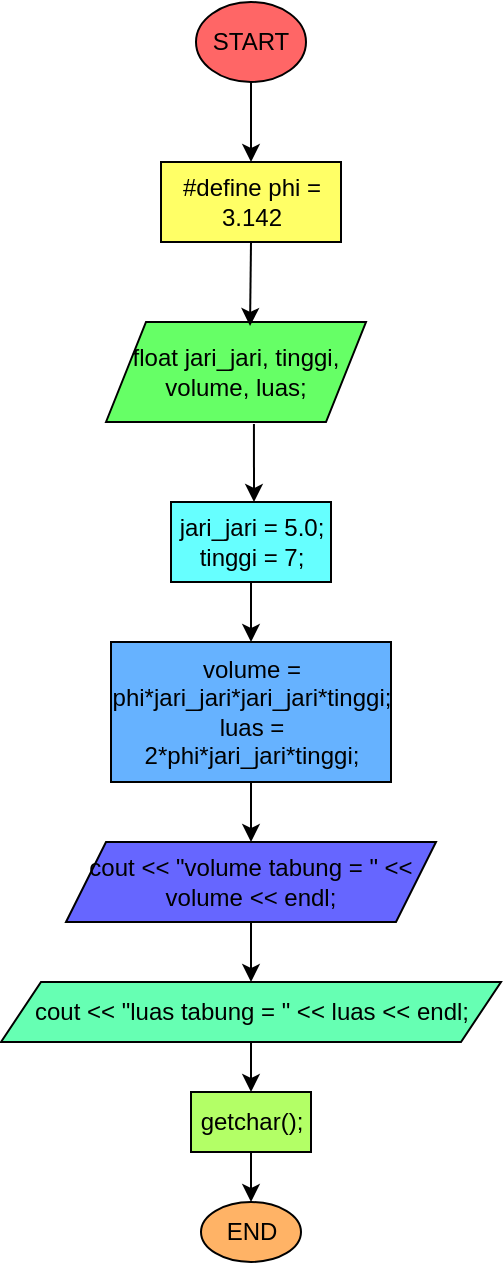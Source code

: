 <mxfile version="20.3.3" type="device"><diagram id="C5RBs43oDa-KdzZeNtuy" name="Page-1"><mxGraphModel dx="868" dy="482" grid="1" gridSize="10" guides="1" tooltips="1" connect="1" arrows="1" fold="1" page="1" pageScale="1" pageWidth="827" pageHeight="1169" math="0" shadow="0"><root><mxCell id="WIyWlLk6GJQsqaUBKTNV-0"/><mxCell id="WIyWlLk6GJQsqaUBKTNV-1" parent="WIyWlLk6GJQsqaUBKTNV-0"/><mxCell id="Fa8UXk-2EbiACKYjUpSQ-0" value="START" style="ellipse;whiteSpace=wrap;html=1;fillColor=#FF6666;" vertex="1" parent="WIyWlLk6GJQsqaUBKTNV-1"><mxGeometry x="255" y="40" width="55" height="40" as="geometry"/></mxCell><mxCell id="Fa8UXk-2EbiACKYjUpSQ-1" value="#define phi = 3.142" style="rounded=0;whiteSpace=wrap;html=1;fillColor=#FFFF66;" vertex="1" parent="WIyWlLk6GJQsqaUBKTNV-1"><mxGeometry x="237.5" y="120" width="90" height="40" as="geometry"/></mxCell><mxCell id="Fa8UXk-2EbiACKYjUpSQ-2" value="float jari_jari, tinggi, volume, luas;" style="shape=parallelogram;perimeter=parallelogramPerimeter;whiteSpace=wrap;html=1;fixedSize=1;fillColor=#66FF66;" vertex="1" parent="WIyWlLk6GJQsqaUBKTNV-1"><mxGeometry x="210" y="200" width="130" height="50" as="geometry"/></mxCell><mxCell id="Fa8UXk-2EbiACKYjUpSQ-6" value="jari_jari = 5.0;&lt;br&gt;tinggi = 7;" style="rounded=0;whiteSpace=wrap;html=1;fillColor=#66FFFF;" vertex="1" parent="WIyWlLk6GJQsqaUBKTNV-1"><mxGeometry x="242.5" y="290" width="80" height="40" as="geometry"/></mxCell><mxCell id="Fa8UXk-2EbiACKYjUpSQ-7" value="" style="endArrow=classic;html=1;rounded=0;exitX=0.569;exitY=1.02;exitDx=0;exitDy=0;exitPerimeter=0;" edge="1" parent="WIyWlLk6GJQsqaUBKTNV-1" source="Fa8UXk-2EbiACKYjUpSQ-2"><mxGeometry width="50" height="50" relative="1" as="geometry"><mxPoint x="255" y="340" as="sourcePoint"/><mxPoint x="284" y="290" as="targetPoint"/></mxGeometry></mxCell><mxCell id="Fa8UXk-2EbiACKYjUpSQ-8" value="volume = phi*jari_jari*jari_jari*tinggi;&lt;br&gt;luas = 2*phi*jari_jari*tinggi;" style="rounded=0;whiteSpace=wrap;html=1;fillColor=#66B2FF;" vertex="1" parent="WIyWlLk6GJQsqaUBKTNV-1"><mxGeometry x="212.5" y="360" width="140" height="70" as="geometry"/></mxCell><mxCell id="Fa8UXk-2EbiACKYjUpSQ-9" value="cout &amp;lt;&amp;lt; &quot;volume tabung = &quot; &amp;lt;&amp;lt; volume &amp;lt;&amp;lt; endl;" style="shape=parallelogram;perimeter=parallelogramPerimeter;whiteSpace=wrap;html=1;fixedSize=1;fillColor=#6666FF;" vertex="1" parent="WIyWlLk6GJQsqaUBKTNV-1"><mxGeometry x="190" y="460" width="185" height="40" as="geometry"/></mxCell><mxCell id="Fa8UXk-2EbiACKYjUpSQ-10" value="cout &amp;lt;&amp;lt; &quot;luas tabung = &quot; &amp;lt;&amp;lt; luas &amp;lt;&amp;lt; endl;" style="shape=parallelogram;perimeter=parallelogramPerimeter;whiteSpace=wrap;html=1;fixedSize=1;fillColor=#66FFB3;" vertex="1" parent="WIyWlLk6GJQsqaUBKTNV-1"><mxGeometry x="157.5" y="530" width="250" height="30" as="geometry"/></mxCell><mxCell id="Fa8UXk-2EbiACKYjUpSQ-11" value="getchar();" style="rounded=0;whiteSpace=wrap;html=1;fillColor=#B3FF66;" vertex="1" parent="WIyWlLk6GJQsqaUBKTNV-1"><mxGeometry x="252.5" y="585" width="60" height="30" as="geometry"/></mxCell><mxCell id="Fa8UXk-2EbiACKYjUpSQ-12" value="END" style="ellipse;whiteSpace=wrap;html=1;fillColor=#FFB366;" vertex="1" parent="WIyWlLk6GJQsqaUBKTNV-1"><mxGeometry x="257.5" y="640" width="50" height="30" as="geometry"/></mxCell><mxCell id="Fa8UXk-2EbiACKYjUpSQ-15" value="" style="endArrow=classic;html=1;rounded=0;entryX=0.554;entryY=0.04;entryDx=0;entryDy=0;exitX=0.5;exitY=1;exitDx=0;exitDy=0;entryPerimeter=0;" edge="1" parent="WIyWlLk6GJQsqaUBKTNV-1" source="Fa8UXk-2EbiACKYjUpSQ-1" target="Fa8UXk-2EbiACKYjUpSQ-2"><mxGeometry width="50" height="50" relative="1" as="geometry"><mxPoint x="390" y="300" as="sourcePoint"/><mxPoint x="440" y="250" as="targetPoint"/></mxGeometry></mxCell><mxCell id="Fa8UXk-2EbiACKYjUpSQ-16" value="" style="endArrow=classic;html=1;rounded=0;exitX=0.5;exitY=1;exitDx=0;exitDy=0;entryX=0.5;entryY=0;entryDx=0;entryDy=0;" edge="1" parent="WIyWlLk6GJQsqaUBKTNV-1" source="Fa8UXk-2EbiACKYjUpSQ-6" target="Fa8UXk-2EbiACKYjUpSQ-8"><mxGeometry width="50" height="50" relative="1" as="geometry"><mxPoint x="390" y="300" as="sourcePoint"/><mxPoint x="440" y="250" as="targetPoint"/></mxGeometry></mxCell><mxCell id="Fa8UXk-2EbiACKYjUpSQ-17" value="" style="endArrow=classic;html=1;rounded=0;exitX=0.5;exitY=1;exitDx=0;exitDy=0;entryX=0.5;entryY=0;entryDx=0;entryDy=0;" edge="1" parent="WIyWlLk6GJQsqaUBKTNV-1" source="Fa8UXk-2EbiACKYjUpSQ-0" target="Fa8UXk-2EbiACKYjUpSQ-1"><mxGeometry width="50" height="50" relative="1" as="geometry"><mxPoint x="390" y="200" as="sourcePoint"/><mxPoint x="440" y="150" as="targetPoint"/></mxGeometry></mxCell><mxCell id="Fa8UXk-2EbiACKYjUpSQ-18" value="" style="endArrow=classic;html=1;rounded=0;exitX=0.5;exitY=1;exitDx=0;exitDy=0;entryX=0.5;entryY=0;entryDx=0;entryDy=0;" edge="1" parent="WIyWlLk6GJQsqaUBKTNV-1" source="Fa8UXk-2EbiACKYjUpSQ-8" target="Fa8UXk-2EbiACKYjUpSQ-9"><mxGeometry width="50" height="50" relative="1" as="geometry"><mxPoint x="390" y="600" as="sourcePoint"/><mxPoint x="440" y="550" as="targetPoint"/></mxGeometry></mxCell><mxCell id="Fa8UXk-2EbiACKYjUpSQ-19" value="" style="endArrow=classic;html=1;rounded=0;exitX=0.5;exitY=1;exitDx=0;exitDy=0;entryX=0.5;entryY=0;entryDx=0;entryDy=0;" edge="1" parent="WIyWlLk6GJQsqaUBKTNV-1" source="Fa8UXk-2EbiACKYjUpSQ-9" target="Fa8UXk-2EbiACKYjUpSQ-10"><mxGeometry width="50" height="50" relative="1" as="geometry"><mxPoint x="390" y="600" as="sourcePoint"/><mxPoint x="440" y="550" as="targetPoint"/></mxGeometry></mxCell><mxCell id="Fa8UXk-2EbiACKYjUpSQ-20" value="" style="endArrow=classic;html=1;rounded=0;exitX=0.5;exitY=1;exitDx=0;exitDy=0;entryX=0.5;entryY=0;entryDx=0;entryDy=0;" edge="1" parent="WIyWlLk6GJQsqaUBKTNV-1" source="Fa8UXk-2EbiACKYjUpSQ-10" target="Fa8UXk-2EbiACKYjUpSQ-11"><mxGeometry width="50" height="50" relative="1" as="geometry"><mxPoint x="390" y="600" as="sourcePoint"/><mxPoint x="440" y="550" as="targetPoint"/></mxGeometry></mxCell><mxCell id="Fa8UXk-2EbiACKYjUpSQ-21" value="" style="endArrow=classic;html=1;rounded=0;exitX=0.5;exitY=1;exitDx=0;exitDy=0;entryX=0.5;entryY=0;entryDx=0;entryDy=0;" edge="1" parent="WIyWlLk6GJQsqaUBKTNV-1" source="Fa8UXk-2EbiACKYjUpSQ-11" target="Fa8UXk-2EbiACKYjUpSQ-12"><mxGeometry width="50" height="50" relative="1" as="geometry"><mxPoint x="390" y="600" as="sourcePoint"/><mxPoint x="440" y="550" as="targetPoint"/></mxGeometry></mxCell></root></mxGraphModel></diagram></mxfile>